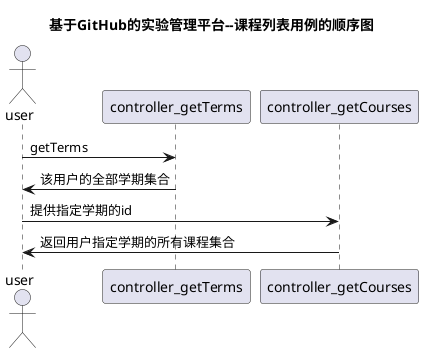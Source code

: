 @startuml
title 基于GitHub的实验管理平台--课程列表用例的顺序图
actor user
user -> controller_getTerms:getTerms
controller_getTerms->user:该用户的全部学期集合
user->controller_getCourses:提供指定学期的id
controller_getCourses->user:返回用户指定学期的所有课程集合
@enduml

